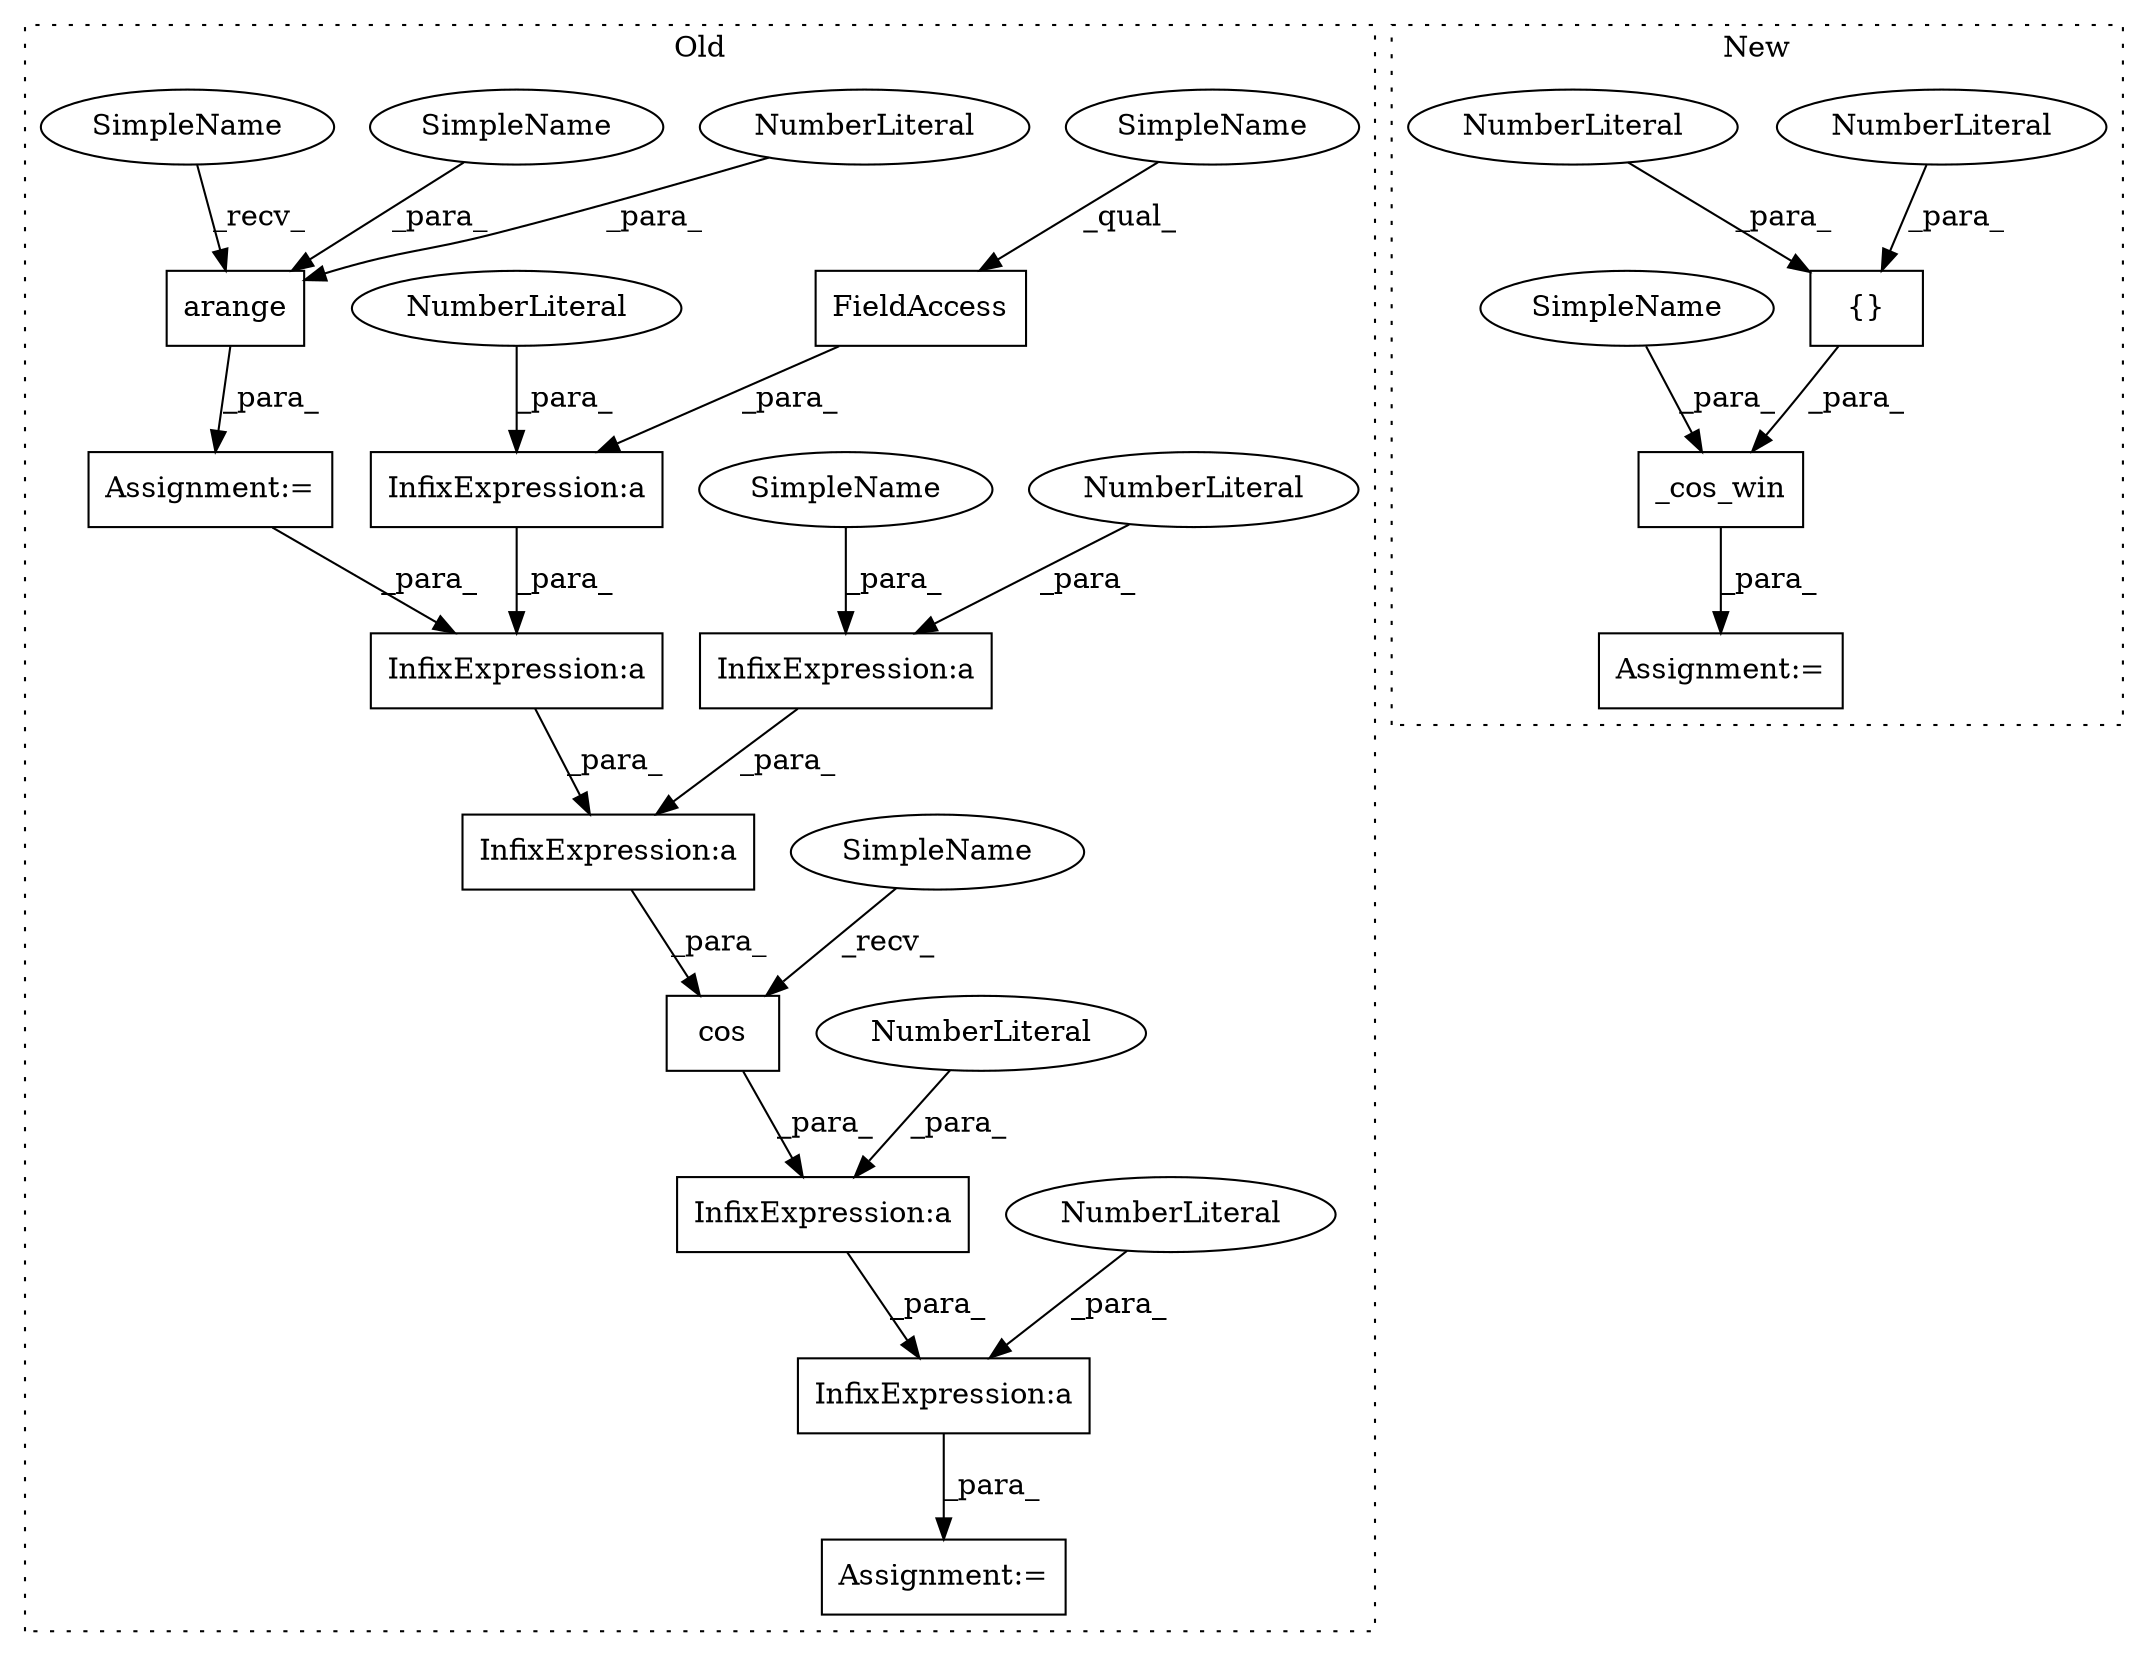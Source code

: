 digraph G {
subgraph cluster0 {
1 [label="cos" a="32" s="3276,3312" l="4,1" shape="box"];
4 [label="InfixExpression:a" a="27" s="3302" l="3" shape="box"];
5 [label="InfixExpression:a" a="27" s="3285" l="3" shape="box"];
6 [label="FieldAccess" a="22" s="3288" l="8" shape="box"];
7 [label="NumberLiteral" a="34" s="3282" l="3" shape="ellipse"];
9 [label="Assignment:=" a="7" s="3228" l="1" shape="box"];
10 [label="InfixExpression:a" a="27" s="3307" l="3" shape="box"];
11 [label="InfixExpression:a" a="27" s="3297" l="3" shape="box"];
12 [label="InfixExpression:a" a="27" s="3267" l="3" shape="box"];
14 [label="InfixExpression:a" a="27" s="3260" l="3" shape="box"];
15 [label="NumberLiteral" a="34" s="3264" l="3" shape="ellipse"];
16 [label="NumberLiteral" a="34" s="3256" l="4" shape="ellipse"];
17 [label="NumberLiteral" a="34" s="3310" l="1" shape="ellipse"];
18 [label="arange" a="32" s="3235,3245" l="7,1" shape="box"];
19 [label="NumberLiteral" a="34" s="3242" l="1" shape="ellipse"];
21 [label="Assignment:=" a="7" s="3253" l="1" shape="box"];
22 [label="SimpleName" a="42" s="3244" l="1" shape="ellipse"];
23 [label="SimpleName" a="42" s="3306" l="1" shape="ellipse"];
25 [label="SimpleName" a="42" s="3270" l="5" shape="ellipse"];
26 [label="SimpleName" a="42" s="3288" l="5" shape="ellipse"];
27 [label="SimpleName" a="42" s="3229" l="5" shape="ellipse"];
label = "Old";
style="dotted";
}
subgraph cluster1 {
2 [label="{}" a="4" s="3549,3563" l="1,1" shape="box"];
3 [label="NumberLiteral" a="34" s="3555" l="3" shape="ellipse"];
8 [label="NumberLiteral" a="34" s="3550" l="4" shape="ellipse"];
13 [label="_cos_win" a="32" s="3527,3564" l="9,1" shape="box"];
20 [label="Assignment:=" a="7" s="3526" l="1" shape="box"];
24 [label="SimpleName" a="42" s="3536" l="1" shape="ellipse"];
label = "New";
style="dotted";
}
1 -> 12 [label="_para_"];
2 -> 13 [label="_para_"];
3 -> 2 [label="_para_"];
4 -> 1 [label="_para_"];
5 -> 11 [label="_para_"];
6 -> 5 [label="_para_"];
7 -> 5 [label="_para_"];
8 -> 2 [label="_para_"];
9 -> 11 [label="_para_"];
10 -> 4 [label="_para_"];
11 -> 4 [label="_para_"];
12 -> 14 [label="_para_"];
13 -> 20 [label="_para_"];
14 -> 21 [label="_para_"];
15 -> 12 [label="_para_"];
16 -> 14 [label="_para_"];
17 -> 10 [label="_para_"];
18 -> 9 [label="_para_"];
19 -> 18 [label="_para_"];
22 -> 18 [label="_para_"];
23 -> 10 [label="_para_"];
24 -> 13 [label="_para_"];
25 -> 1 [label="_recv_"];
26 -> 6 [label="_qual_"];
27 -> 18 [label="_recv_"];
}